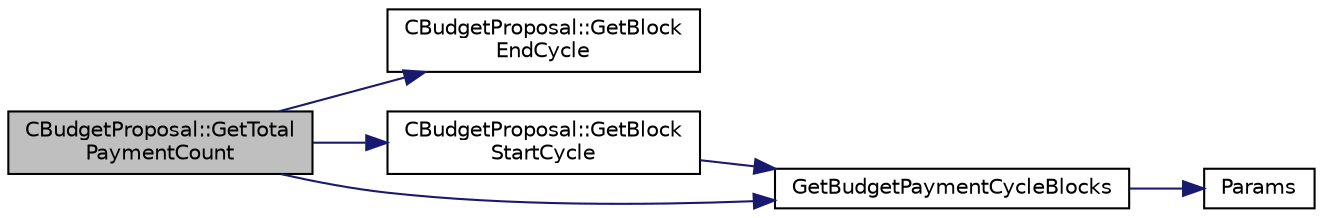 digraph "CBudgetProposal::GetTotalPaymentCount"
{
  edge [fontname="Helvetica",fontsize="10",labelfontname="Helvetica",labelfontsize="10"];
  node [fontname="Helvetica",fontsize="10",shape=record];
  rankdir="LR";
  Node128 [label="CBudgetProposal::GetTotal\lPaymentCount",height=0.2,width=0.4,color="black", fillcolor="grey75", style="filled", fontcolor="black"];
  Node128 -> Node129 [color="midnightblue",fontsize="10",style="solid",fontname="Helvetica"];
  Node129 [label="CBudgetProposal::GetBlock\lEndCycle",height=0.2,width=0.4,color="black", fillcolor="white", style="filled",URL="$class_c_budget_proposal.html#afe85ba7619fe2bf636e063550769a006"];
  Node128 -> Node130 [color="midnightblue",fontsize="10",style="solid",fontname="Helvetica"];
  Node130 [label="CBudgetProposal::GetBlock\lStartCycle",height=0.2,width=0.4,color="black", fillcolor="white", style="filled",URL="$class_c_budget_proposal.html#a66de6699a9cc9b084eecf014a168bab8"];
  Node130 -> Node131 [color="midnightblue",fontsize="10",style="solid",fontname="Helvetica"];
  Node131 [label="GetBudgetPaymentCycleBlocks",height=0.2,width=0.4,color="black", fillcolor="white", style="filled",URL="$masternode-budget_8cpp.html#a25f51a3a63c2bdfca39a2c9a7f110ab1"];
  Node131 -> Node132 [color="midnightblue",fontsize="10",style="solid",fontname="Helvetica"];
  Node132 [label="Params",height=0.2,width=0.4,color="black", fillcolor="white", style="filled",URL="$chainparams_8cpp.html#ace5c5b706d71a324a417dd2db394fd4a",tooltip="Return the currently selected parameters. "];
  Node128 -> Node131 [color="midnightblue",fontsize="10",style="solid",fontname="Helvetica"];
}
